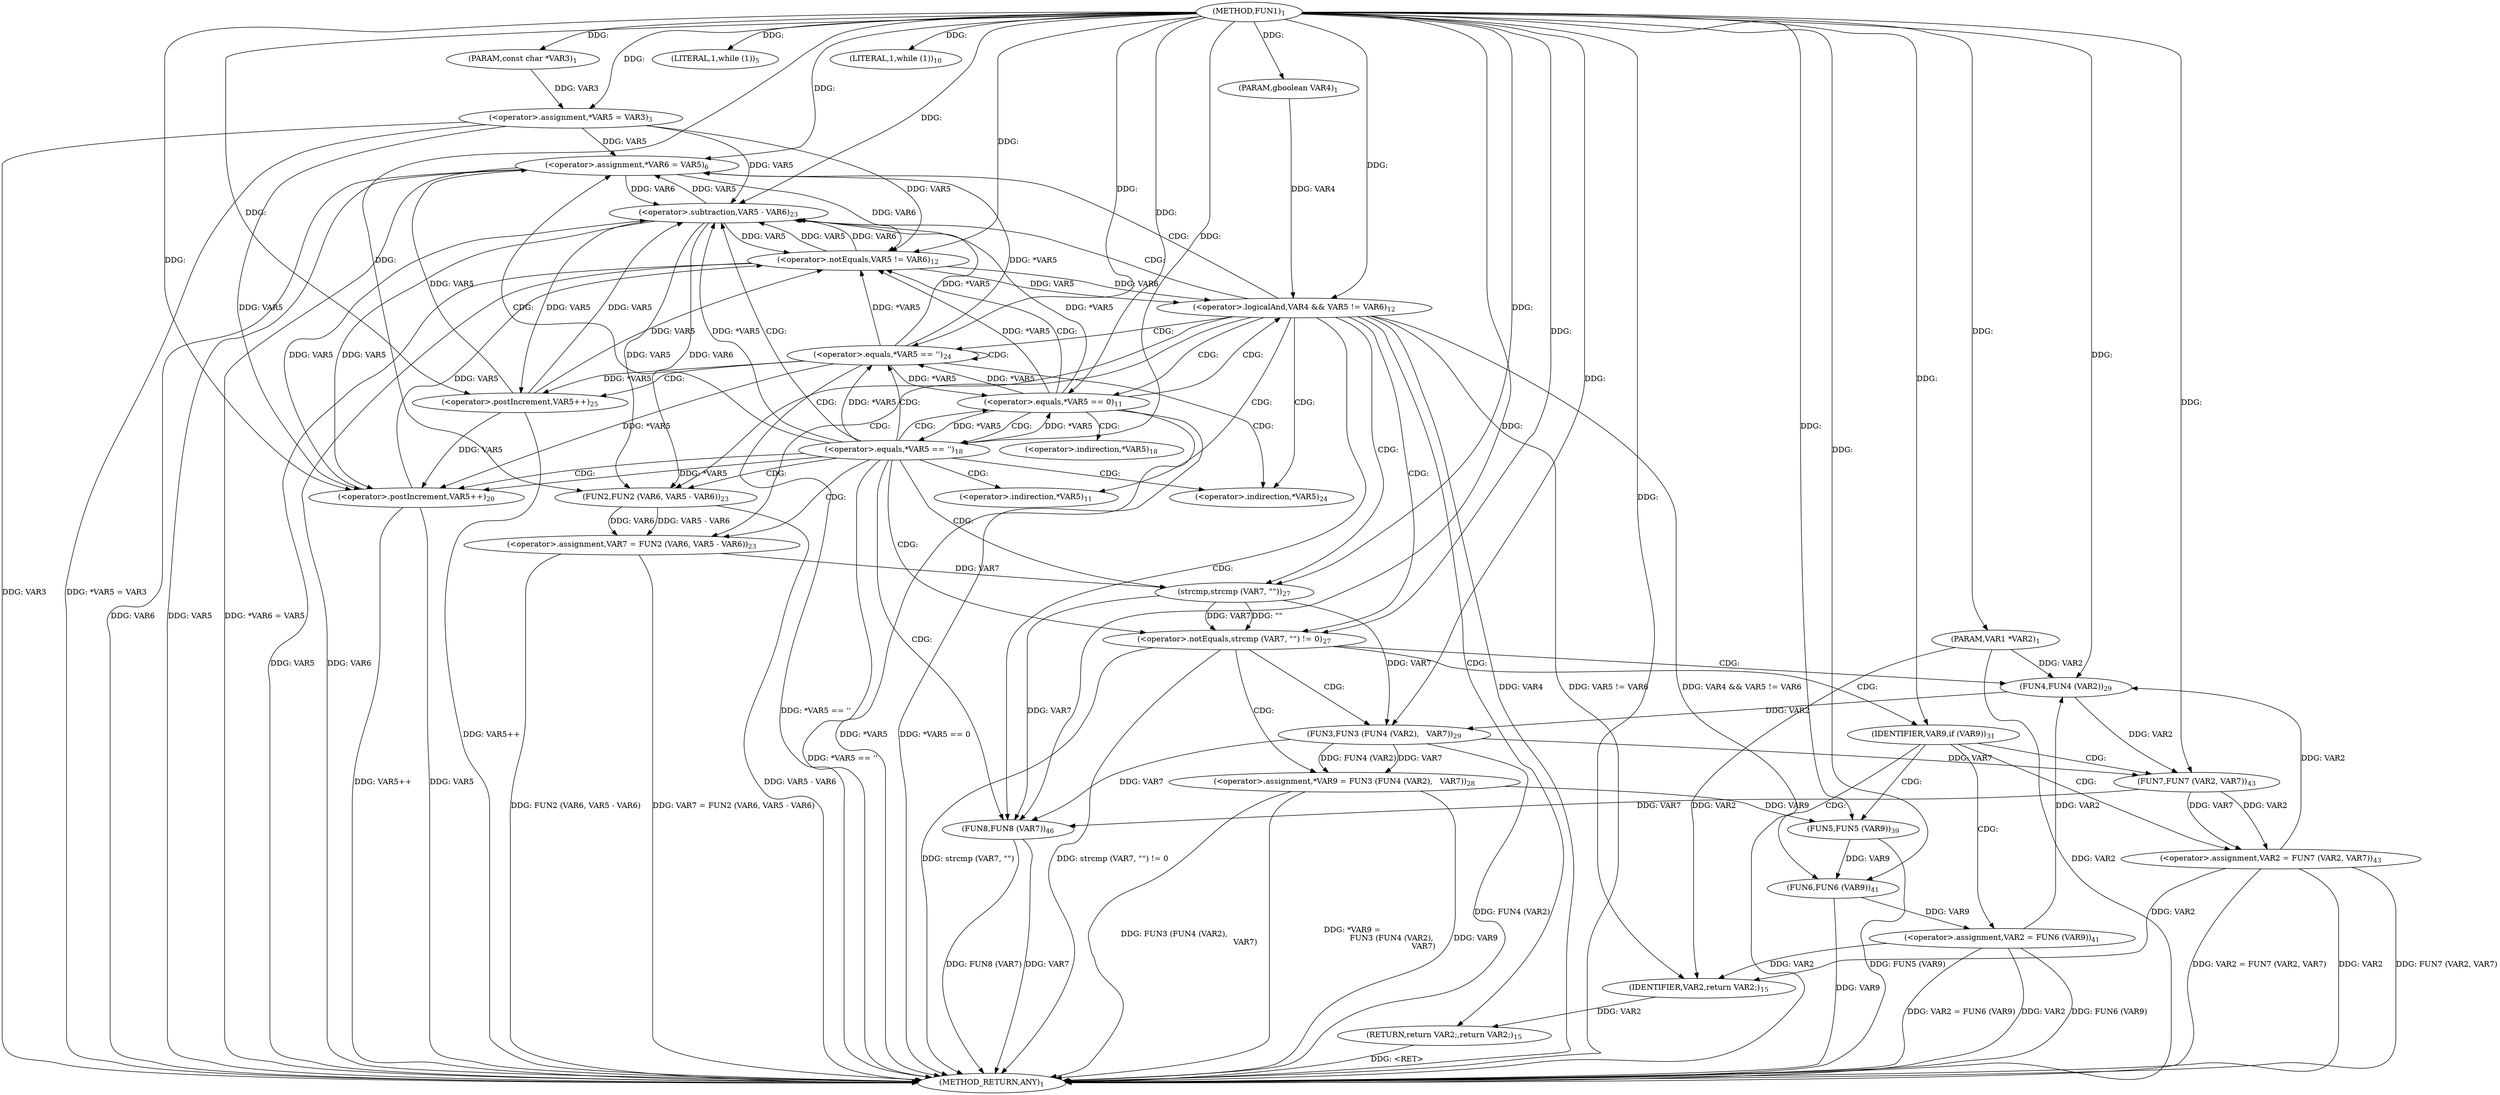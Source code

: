 digraph "FUN1" {  
"8" [label = <(METHOD,FUN1)<SUB>1</SUB>> ]
"101" [label = <(METHOD_RETURN,ANY)<SUB>1</SUB>> ]
"9" [label = <(PARAM,VAR1 *VAR2)<SUB>1</SUB>> ]
"10" [label = <(PARAM,const char *VAR3)<SUB>1</SUB>> ]
"11" [label = <(PARAM,gboolean VAR4)<SUB>1</SUB>> ]
"14" [label = <(&lt;operator&gt;.assignment,*VAR5 = VAR3)<SUB>3</SUB>> ]
"18" [label = <(LITERAL,1,while (1))<SUB>5</SUB>> ]
"21" [label = <(&lt;operator&gt;.assignment,*VAR6 = VAR5)<SUB>6</SUB>> ]
"55" [label = <(&lt;operator&gt;.assignment,VAR7 = FUN2 (VAR6, VAR5 - VAR6))<SUB>23</SUB>> ]
"99" [label = <(FUN8,FUN8 (VAR7))<SUB>46</SUB>> ]
"26" [label = <(LITERAL,1,while (1))<SUB>10</SUB>> ]
"63" [label = <(&lt;operator&gt;.equals,*VAR5 == '')<SUB>24</SUB>> ]
"67" [label = <(&lt;operator&gt;.postIncrement,VAR5++)<SUB>25</SUB>> ]
"70" [label = <(&lt;operator&gt;.notEquals,strcmp (VAR7, &quot;&quot;) != 0)<SUB>27</SUB>> ]
"53" [label = <(&lt;operator&gt;.postIncrement,VAR5++)<SUB>20</SUB>> ]
"57" [label = <(FUN2,FUN2 (VAR6, VAR5 - VAR6))<SUB>23</SUB>> ]
"77" [label = <(&lt;operator&gt;.assignment,*VAR9 =
 				FUN3 (FUN4 (VAR2),
 							  VAR7))<SUB>28</SUB>> ]
"29" [label = <(&lt;operator&gt;.equals,*VAR5 == 0)<SUB>11</SUB>> ]
"47" [label = <(&lt;operator&gt;.equals,*VAR5 == '')<SUB>18</SUB>> ]
"59" [label = <(&lt;operator&gt;.subtraction,VAR5 - VAR6)<SUB>23</SUB>> ]
"71" [label = <(strcmp,strcmp (VAR7, &quot;&quot;))<SUB>27</SUB>> ]
"84" [label = <(IDENTIFIER,VAR9,if (VAR9))<SUB>31</SUB>> ]
"79" [label = <(FUN3,FUN3 (FUN4 (VAR2),
 							  VAR7))<SUB>29</SUB>> ]
"86" [label = <(FUN5,FUN5 (VAR9))<SUB>39</SUB>> ]
"88" [label = <(&lt;operator&gt;.assignment,VAR2 = FUN6 (VAR9))<SUB>41</SUB>> ]
"35" [label = <(&lt;operator&gt;.logicalAnd,VAR4 &amp;&amp; VAR5 != VAR6)<SUB>12</SUB>> ]
"80" [label = <(FUN4,FUN4 (VAR2))<SUB>29</SUB>> ]
"94" [label = <(&lt;operator&gt;.assignment,VAR2 = FUN7 (VAR2, VAR7))<SUB>43</SUB>> ]
"90" [label = <(FUN6,FUN6 (VAR9))<SUB>41</SUB>> ]
"37" [label = <(&lt;operator&gt;.notEquals,VAR5 != VAR6)<SUB>12</SUB>> ]
"44" [label = <(RETURN,return VAR2;,return VAR2;)<SUB>15</SUB>> ]
"96" [label = <(FUN7,FUN7 (VAR2, VAR7))<SUB>43</SUB>> ]
"45" [label = <(IDENTIFIER,VAR2,return VAR2;)<SUB>15</SUB>> ]
"64" [label = <(&lt;operator&gt;.indirection,*VAR5)<SUB>24</SUB>> ]
"30" [label = <(&lt;operator&gt;.indirection,*VAR5)<SUB>11</SUB>> ]
"48" [label = <(&lt;operator&gt;.indirection,*VAR5)<SUB>18</SUB>> ]
  "44" -> "101"  [ label = "DDG: &lt;RET&gt;"] 
  "9" -> "101"  [ label = "DDG: VAR2"] 
  "14" -> "101"  [ label = "DDG: VAR3"] 
  "14" -> "101"  [ label = "DDG: *VAR5 = VAR3"] 
  "21" -> "101"  [ label = "DDG: VAR6"] 
  "21" -> "101"  [ label = "DDG: VAR5"] 
  "21" -> "101"  [ label = "DDG: *VAR6 = VAR5"] 
  "29" -> "101"  [ label = "DDG: *VAR5"] 
  "29" -> "101"  [ label = "DDG: *VAR5 == 0"] 
  "47" -> "101"  [ label = "DDG: *VAR5 == ''"] 
  "53" -> "101"  [ label = "DDG: VAR5"] 
  "53" -> "101"  [ label = "DDG: VAR5++"] 
  "35" -> "101"  [ label = "DDG: VAR4"] 
  "37" -> "101"  [ label = "DDG: VAR5"] 
  "37" -> "101"  [ label = "DDG: VAR6"] 
  "35" -> "101"  [ label = "DDG: VAR5 != VAR6"] 
  "35" -> "101"  [ label = "DDG: VAR4 &amp;&amp; VAR5 != VAR6"] 
  "57" -> "101"  [ label = "DDG: VAR5 - VAR6"] 
  "55" -> "101"  [ label = "DDG: FUN2 (VAR6, VAR5 - VAR6)"] 
  "55" -> "101"  [ label = "DDG: VAR7 = FUN2 (VAR6, VAR5 - VAR6)"] 
  "63" -> "101"  [ label = "DDG: *VAR5 == ''"] 
  "70" -> "101"  [ label = "DDG: strcmp (VAR7, &quot;&quot;)"] 
  "70" -> "101"  [ label = "DDG: strcmp (VAR7, &quot;&quot;) != 0"] 
  "77" -> "101"  [ label = "DDG: VAR9"] 
  "79" -> "101"  [ label = "DDG: FUN4 (VAR2)"] 
  "77" -> "101"  [ label = "DDG: FUN3 (FUN4 (VAR2),
 							  VAR7)"] 
  "77" -> "101"  [ label = "DDG: *VAR9 =
 				FUN3 (FUN4 (VAR2),
 							  VAR7)"] 
  "94" -> "101"  [ label = "DDG: VAR2"] 
  "94" -> "101"  [ label = "DDG: FUN7 (VAR2, VAR7)"] 
  "94" -> "101"  [ label = "DDG: VAR2 = FUN7 (VAR2, VAR7)"] 
  "86" -> "101"  [ label = "DDG: FUN5 (VAR9)"] 
  "88" -> "101"  [ label = "DDG: VAR2"] 
  "90" -> "101"  [ label = "DDG: VAR9"] 
  "88" -> "101"  [ label = "DDG: FUN6 (VAR9)"] 
  "88" -> "101"  [ label = "DDG: VAR2 = FUN6 (VAR9)"] 
  "99" -> "101"  [ label = "DDG: VAR7"] 
  "99" -> "101"  [ label = "DDG: FUN8 (VAR7)"] 
  "67" -> "101"  [ label = "DDG: VAR5++"] 
  "8" -> "9"  [ label = "DDG: "] 
  "8" -> "10"  [ label = "DDG: "] 
  "8" -> "11"  [ label = "DDG: "] 
  "10" -> "14"  [ label = "DDG: VAR3"] 
  "8" -> "14"  [ label = "DDG: "] 
  "8" -> "18"  [ label = "DDG: "] 
  "14" -> "21"  [ label = "DDG: VAR5"] 
  "59" -> "21"  [ label = "DDG: VAR5"] 
  "63" -> "21"  [ label = "DDG: *VAR5"] 
  "67" -> "21"  [ label = "DDG: VAR5"] 
  "8" -> "21"  [ label = "DDG: "] 
  "57" -> "55"  [ label = "DDG: VAR6"] 
  "57" -> "55"  [ label = "DDG: VAR5 - VAR6"] 
  "8" -> "26"  [ label = "DDG: "] 
  "71" -> "99"  [ label = "DDG: VAR7"] 
  "79" -> "99"  [ label = "DDG: VAR7"] 
  "96" -> "99"  [ label = "DDG: VAR7"] 
  "8" -> "99"  [ label = "DDG: "] 
  "59" -> "57"  [ label = "DDG: VAR6"] 
  "8" -> "57"  [ label = "DDG: "] 
  "59" -> "57"  [ label = "DDG: VAR5"] 
  "29" -> "63"  [ label = "DDG: *VAR5"] 
  "47" -> "63"  [ label = "DDG: *VAR5"] 
  "8" -> "63"  [ label = "DDG: "] 
  "59" -> "67"  [ label = "DDG: VAR5"] 
  "63" -> "67"  [ label = "DDG: *VAR5"] 
  "8" -> "67"  [ label = "DDG: "] 
  "71" -> "70"  [ label = "DDG: VAR7"] 
  "71" -> "70"  [ label = "DDG: &quot;&quot;"] 
  "8" -> "70"  [ label = "DDG: "] 
  "79" -> "77"  [ label = "DDG: FUN4 (VAR2)"] 
  "79" -> "77"  [ label = "DDG: VAR7"] 
  "47" -> "53"  [ label = "DDG: *VAR5"] 
  "8" -> "53"  [ label = "DDG: "] 
  "14" -> "53"  [ label = "DDG: VAR5"] 
  "59" -> "53"  [ label = "DDG: VAR5"] 
  "63" -> "53"  [ label = "DDG: *VAR5"] 
  "67" -> "53"  [ label = "DDG: VAR5"] 
  "29" -> "59"  [ label = "DDG: *VAR5"] 
  "47" -> "59"  [ label = "DDG: *VAR5"] 
  "53" -> "59"  [ label = "DDG: VAR5"] 
  "37" -> "59"  [ label = "DDG: VAR5"] 
  "63" -> "59"  [ label = "DDG: *VAR5"] 
  "8" -> "59"  [ label = "DDG: "] 
  "14" -> "59"  [ label = "DDG: VAR5"] 
  "67" -> "59"  [ label = "DDG: VAR5"] 
  "21" -> "59"  [ label = "DDG: VAR6"] 
  "37" -> "59"  [ label = "DDG: VAR6"] 
  "55" -> "71"  [ label = "DDG: VAR7"] 
  "8" -> "71"  [ label = "DDG: "] 
  "8" -> "84"  [ label = "DDG: "] 
  "47" -> "29"  [ label = "DDG: *VAR5"] 
  "63" -> "29"  [ label = "DDG: *VAR5"] 
  "8" -> "29"  [ label = "DDG: "] 
  "29" -> "47"  [ label = "DDG: *VAR5"] 
  "8" -> "47"  [ label = "DDG: "] 
  "80" -> "79"  [ label = "DDG: VAR2"] 
  "71" -> "79"  [ label = "DDG: VAR7"] 
  "8" -> "79"  [ label = "DDG: "] 
  "90" -> "88"  [ label = "DDG: VAR9"] 
  "9" -> "80"  [ label = "DDG: VAR2"] 
  "94" -> "80"  [ label = "DDG: VAR2"] 
  "88" -> "80"  [ label = "DDG: VAR2"] 
  "8" -> "80"  [ label = "DDG: "] 
  "77" -> "86"  [ label = "DDG: VAR9"] 
  "8" -> "86"  [ label = "DDG: "] 
  "96" -> "94"  [ label = "DDG: VAR2"] 
  "96" -> "94"  [ label = "DDG: VAR7"] 
  "11" -> "35"  [ label = "DDG: VAR4"] 
  "8" -> "35"  [ label = "DDG: "] 
  "37" -> "35"  [ label = "DDG: VAR5"] 
  "37" -> "35"  [ label = "DDG: VAR6"] 
  "86" -> "90"  [ label = "DDG: VAR9"] 
  "8" -> "90"  [ label = "DDG: "] 
  "29" -> "37"  [ label = "DDG: *VAR5"] 
  "53" -> "37"  [ label = "DDG: VAR5"] 
  "8" -> "37"  [ label = "DDG: "] 
  "14" -> "37"  [ label = "DDG: VAR5"] 
  "59" -> "37"  [ label = "DDG: VAR5"] 
  "63" -> "37"  [ label = "DDG: *VAR5"] 
  "67" -> "37"  [ label = "DDG: VAR5"] 
  "21" -> "37"  [ label = "DDG: VAR6"] 
  "45" -> "44"  [ label = "DDG: VAR2"] 
  "80" -> "96"  [ label = "DDG: VAR2"] 
  "8" -> "96"  [ label = "DDG: "] 
  "79" -> "96"  [ label = "DDG: VAR7"] 
  "9" -> "45"  [ label = "DDG: VAR2"] 
  "88" -> "45"  [ label = "DDG: VAR2"] 
  "94" -> "45"  [ label = "DDG: VAR2"] 
  "8" -> "45"  [ label = "DDG: "] 
  "63" -> "64"  [ label = "CDG: "] 
  "63" -> "67"  [ label = "CDG: "] 
  "63" -> "63"  [ label = "CDG: "] 
  "70" -> "77"  [ label = "CDG: "] 
  "70" -> "84"  [ label = "CDG: "] 
  "70" -> "79"  [ label = "CDG: "] 
  "70" -> "80"  [ label = "CDG: "] 
  "29" -> "47"  [ label = "CDG: "] 
  "29" -> "48"  [ label = "CDG: "] 
  "29" -> "35"  [ label = "CDG: "] 
  "29" -> "37"  [ label = "CDG: "] 
  "47" -> "64"  [ label = "CDG: "] 
  "47" -> "57"  [ label = "CDG: "] 
  "47" -> "99"  [ label = "CDG: "] 
  "47" -> "59"  [ label = "CDG: "] 
  "47" -> "71"  [ label = "CDG: "] 
  "47" -> "53"  [ label = "CDG: "] 
  "47" -> "70"  [ label = "CDG: "] 
  "47" -> "63"  [ label = "CDG: "] 
  "47" -> "55"  [ label = "CDG: "] 
  "47" -> "30"  [ label = "CDG: "] 
  "47" -> "29"  [ label = "CDG: "] 
  "47" -> "21"  [ label = "CDG: "] 
  "84" -> "94"  [ label = "CDG: "] 
  "84" -> "96"  [ label = "CDG: "] 
  "84" -> "90"  [ label = "CDG: "] 
  "84" -> "88"  [ label = "CDG: "] 
  "84" -> "86"  [ label = "CDG: "] 
  "35" -> "64"  [ label = "CDG: "] 
  "35" -> "57"  [ label = "CDG: "] 
  "35" -> "99"  [ label = "CDG: "] 
  "35" -> "59"  [ label = "CDG: "] 
  "35" -> "44"  [ label = "CDG: "] 
  "35" -> "71"  [ label = "CDG: "] 
  "35" -> "70"  [ label = "CDG: "] 
  "35" -> "63"  [ label = "CDG: "] 
  "35" -> "55"  [ label = "CDG: "] 
  "35" -> "21"  [ label = "CDG: "] 
  "35" -> "30"  [ label = "CDG: "] 
  "35" -> "29"  [ label = "CDG: "] 
}
